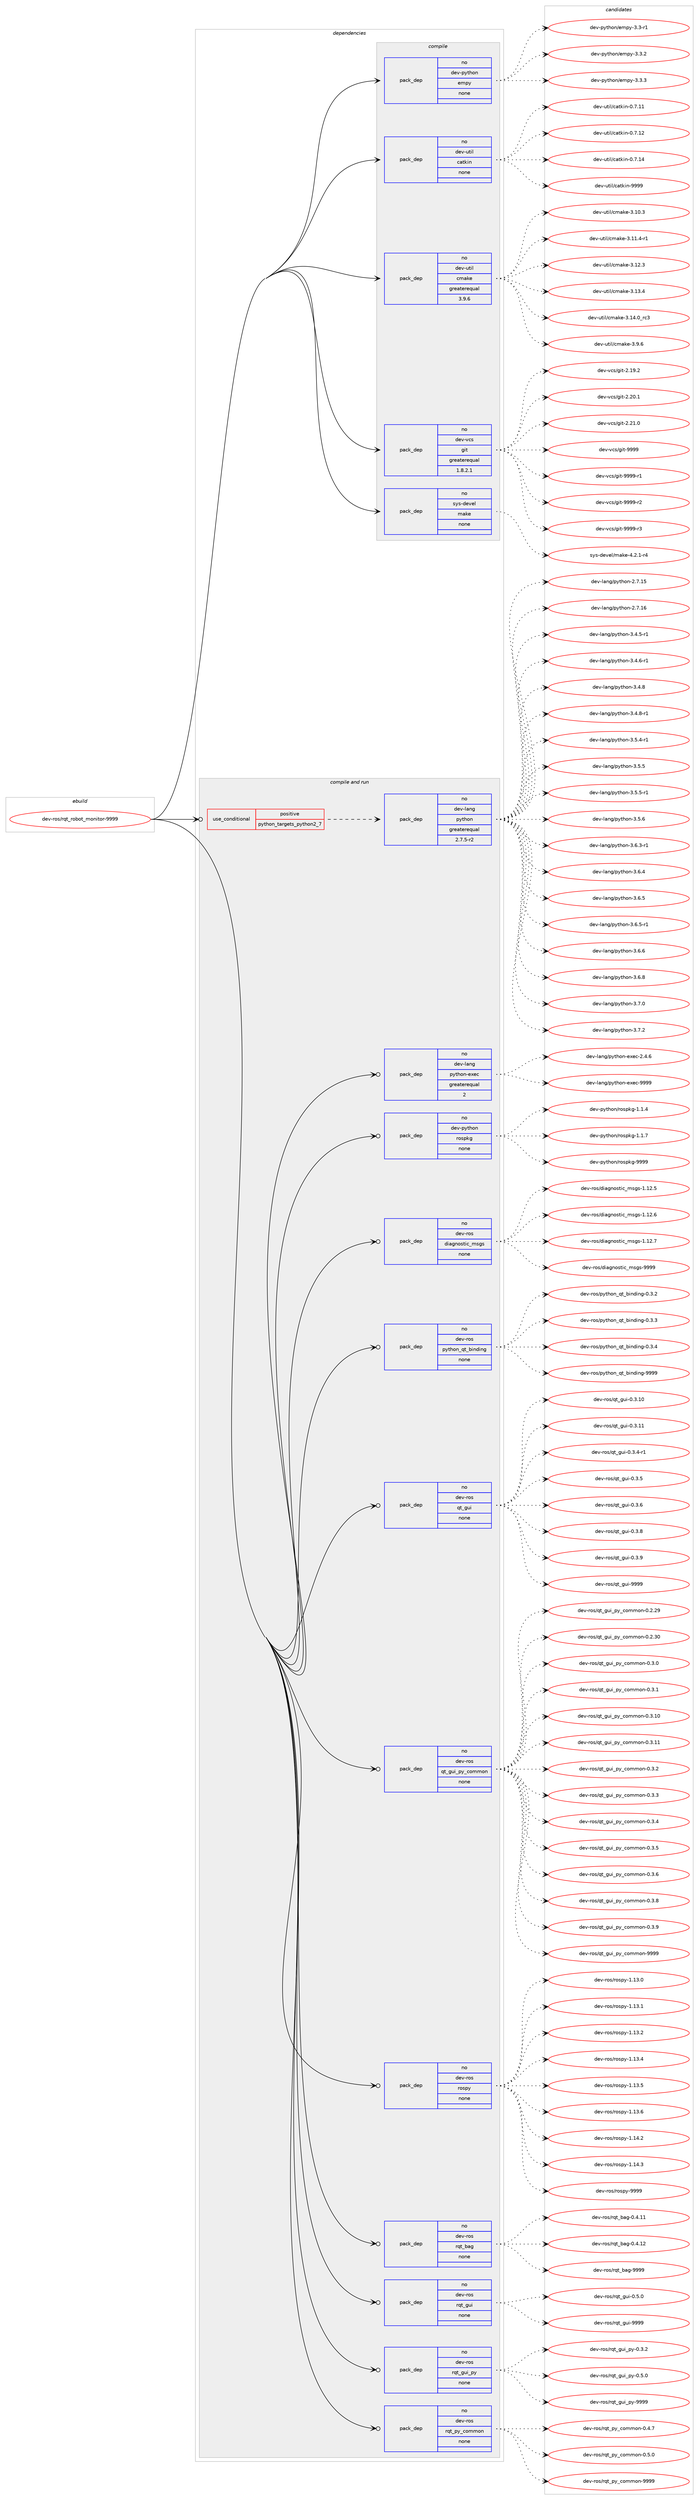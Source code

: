 digraph prolog {

# *************
# Graph options
# *************

newrank=true;
concentrate=true;
compound=true;
graph [rankdir=LR,fontname=Helvetica,fontsize=10,ranksep=1.5];#, ranksep=2.5, nodesep=0.2];
edge  [arrowhead=vee];
node  [fontname=Helvetica,fontsize=10];

# **********
# The ebuild
# **********

subgraph cluster_leftcol {
color=gray;
rank=same;
label=<<i>ebuild</i>>;
id [label="dev-ros/rqt_robot_monitor-9999", color=red, width=4, href="../dev-ros/rqt_robot_monitor-9999.svg"];
}

# ****************
# The dependencies
# ****************

subgraph cluster_midcol {
color=gray;
label=<<i>dependencies</i>>;
subgraph cluster_compile {
fillcolor="#eeeeee";
style=filled;
label=<<i>compile</i>>;
subgraph pack1056029 {
dependency1469959 [label=<<TABLE BORDER="0" CELLBORDER="1" CELLSPACING="0" CELLPADDING="4" WIDTH="220"><TR><TD ROWSPAN="6" CELLPADDING="30">pack_dep</TD></TR><TR><TD WIDTH="110">no</TD></TR><TR><TD>dev-python</TD></TR><TR><TD>empy</TD></TR><TR><TD>none</TD></TR><TR><TD></TD></TR></TABLE>>, shape=none, color=blue];
}
id:e -> dependency1469959:w [weight=20,style="solid",arrowhead="vee"];
subgraph pack1056030 {
dependency1469960 [label=<<TABLE BORDER="0" CELLBORDER="1" CELLSPACING="0" CELLPADDING="4" WIDTH="220"><TR><TD ROWSPAN="6" CELLPADDING="30">pack_dep</TD></TR><TR><TD WIDTH="110">no</TD></TR><TR><TD>dev-util</TD></TR><TR><TD>catkin</TD></TR><TR><TD>none</TD></TR><TR><TD></TD></TR></TABLE>>, shape=none, color=blue];
}
id:e -> dependency1469960:w [weight=20,style="solid",arrowhead="vee"];
subgraph pack1056031 {
dependency1469961 [label=<<TABLE BORDER="0" CELLBORDER="1" CELLSPACING="0" CELLPADDING="4" WIDTH="220"><TR><TD ROWSPAN="6" CELLPADDING="30">pack_dep</TD></TR><TR><TD WIDTH="110">no</TD></TR><TR><TD>dev-util</TD></TR><TR><TD>cmake</TD></TR><TR><TD>greaterequal</TD></TR><TR><TD>3.9.6</TD></TR></TABLE>>, shape=none, color=blue];
}
id:e -> dependency1469961:w [weight=20,style="solid",arrowhead="vee"];
subgraph pack1056032 {
dependency1469962 [label=<<TABLE BORDER="0" CELLBORDER="1" CELLSPACING="0" CELLPADDING="4" WIDTH="220"><TR><TD ROWSPAN="6" CELLPADDING="30">pack_dep</TD></TR><TR><TD WIDTH="110">no</TD></TR><TR><TD>dev-vcs</TD></TR><TR><TD>git</TD></TR><TR><TD>greaterequal</TD></TR><TR><TD>1.8.2.1</TD></TR></TABLE>>, shape=none, color=blue];
}
id:e -> dependency1469962:w [weight=20,style="solid",arrowhead="vee"];
subgraph pack1056033 {
dependency1469963 [label=<<TABLE BORDER="0" CELLBORDER="1" CELLSPACING="0" CELLPADDING="4" WIDTH="220"><TR><TD ROWSPAN="6" CELLPADDING="30">pack_dep</TD></TR><TR><TD WIDTH="110">no</TD></TR><TR><TD>sys-devel</TD></TR><TR><TD>make</TD></TR><TR><TD>none</TD></TR><TR><TD></TD></TR></TABLE>>, shape=none, color=blue];
}
id:e -> dependency1469963:w [weight=20,style="solid",arrowhead="vee"];
}
subgraph cluster_compileandrun {
fillcolor="#eeeeee";
style=filled;
label=<<i>compile and run</i>>;
subgraph cond390540 {
dependency1469964 [label=<<TABLE BORDER="0" CELLBORDER="1" CELLSPACING="0" CELLPADDING="4"><TR><TD ROWSPAN="3" CELLPADDING="10">use_conditional</TD></TR><TR><TD>positive</TD></TR><TR><TD>python_targets_python2_7</TD></TR></TABLE>>, shape=none, color=red];
subgraph pack1056034 {
dependency1469965 [label=<<TABLE BORDER="0" CELLBORDER="1" CELLSPACING="0" CELLPADDING="4" WIDTH="220"><TR><TD ROWSPAN="6" CELLPADDING="30">pack_dep</TD></TR><TR><TD WIDTH="110">no</TD></TR><TR><TD>dev-lang</TD></TR><TR><TD>python</TD></TR><TR><TD>greaterequal</TD></TR><TR><TD>2.7.5-r2</TD></TR></TABLE>>, shape=none, color=blue];
}
dependency1469964:e -> dependency1469965:w [weight=20,style="dashed",arrowhead="vee"];
}
id:e -> dependency1469964:w [weight=20,style="solid",arrowhead="odotvee"];
subgraph pack1056035 {
dependency1469966 [label=<<TABLE BORDER="0" CELLBORDER="1" CELLSPACING="0" CELLPADDING="4" WIDTH="220"><TR><TD ROWSPAN="6" CELLPADDING="30">pack_dep</TD></TR><TR><TD WIDTH="110">no</TD></TR><TR><TD>dev-lang</TD></TR><TR><TD>python-exec</TD></TR><TR><TD>greaterequal</TD></TR><TR><TD>2</TD></TR></TABLE>>, shape=none, color=blue];
}
id:e -> dependency1469966:w [weight=20,style="solid",arrowhead="odotvee"];
subgraph pack1056036 {
dependency1469967 [label=<<TABLE BORDER="0" CELLBORDER="1" CELLSPACING="0" CELLPADDING="4" WIDTH="220"><TR><TD ROWSPAN="6" CELLPADDING="30">pack_dep</TD></TR><TR><TD WIDTH="110">no</TD></TR><TR><TD>dev-python</TD></TR><TR><TD>rospkg</TD></TR><TR><TD>none</TD></TR><TR><TD></TD></TR></TABLE>>, shape=none, color=blue];
}
id:e -> dependency1469967:w [weight=20,style="solid",arrowhead="odotvee"];
subgraph pack1056037 {
dependency1469968 [label=<<TABLE BORDER="0" CELLBORDER="1" CELLSPACING="0" CELLPADDING="4" WIDTH="220"><TR><TD ROWSPAN="6" CELLPADDING="30">pack_dep</TD></TR><TR><TD WIDTH="110">no</TD></TR><TR><TD>dev-ros</TD></TR><TR><TD>diagnostic_msgs</TD></TR><TR><TD>none</TD></TR><TR><TD></TD></TR></TABLE>>, shape=none, color=blue];
}
id:e -> dependency1469968:w [weight=20,style="solid",arrowhead="odotvee"];
subgraph pack1056038 {
dependency1469969 [label=<<TABLE BORDER="0" CELLBORDER="1" CELLSPACING="0" CELLPADDING="4" WIDTH="220"><TR><TD ROWSPAN="6" CELLPADDING="30">pack_dep</TD></TR><TR><TD WIDTH="110">no</TD></TR><TR><TD>dev-ros</TD></TR><TR><TD>python_qt_binding</TD></TR><TR><TD>none</TD></TR><TR><TD></TD></TR></TABLE>>, shape=none, color=blue];
}
id:e -> dependency1469969:w [weight=20,style="solid",arrowhead="odotvee"];
subgraph pack1056039 {
dependency1469970 [label=<<TABLE BORDER="0" CELLBORDER="1" CELLSPACING="0" CELLPADDING="4" WIDTH="220"><TR><TD ROWSPAN="6" CELLPADDING="30">pack_dep</TD></TR><TR><TD WIDTH="110">no</TD></TR><TR><TD>dev-ros</TD></TR><TR><TD>qt_gui</TD></TR><TR><TD>none</TD></TR><TR><TD></TD></TR></TABLE>>, shape=none, color=blue];
}
id:e -> dependency1469970:w [weight=20,style="solid",arrowhead="odotvee"];
subgraph pack1056040 {
dependency1469971 [label=<<TABLE BORDER="0" CELLBORDER="1" CELLSPACING="0" CELLPADDING="4" WIDTH="220"><TR><TD ROWSPAN="6" CELLPADDING="30">pack_dep</TD></TR><TR><TD WIDTH="110">no</TD></TR><TR><TD>dev-ros</TD></TR><TR><TD>qt_gui_py_common</TD></TR><TR><TD>none</TD></TR><TR><TD></TD></TR></TABLE>>, shape=none, color=blue];
}
id:e -> dependency1469971:w [weight=20,style="solid",arrowhead="odotvee"];
subgraph pack1056041 {
dependency1469972 [label=<<TABLE BORDER="0" CELLBORDER="1" CELLSPACING="0" CELLPADDING="4" WIDTH="220"><TR><TD ROWSPAN="6" CELLPADDING="30">pack_dep</TD></TR><TR><TD WIDTH="110">no</TD></TR><TR><TD>dev-ros</TD></TR><TR><TD>rospy</TD></TR><TR><TD>none</TD></TR><TR><TD></TD></TR></TABLE>>, shape=none, color=blue];
}
id:e -> dependency1469972:w [weight=20,style="solid",arrowhead="odotvee"];
subgraph pack1056042 {
dependency1469973 [label=<<TABLE BORDER="0" CELLBORDER="1" CELLSPACING="0" CELLPADDING="4" WIDTH="220"><TR><TD ROWSPAN="6" CELLPADDING="30">pack_dep</TD></TR><TR><TD WIDTH="110">no</TD></TR><TR><TD>dev-ros</TD></TR><TR><TD>rqt_bag</TD></TR><TR><TD>none</TD></TR><TR><TD></TD></TR></TABLE>>, shape=none, color=blue];
}
id:e -> dependency1469973:w [weight=20,style="solid",arrowhead="odotvee"];
subgraph pack1056043 {
dependency1469974 [label=<<TABLE BORDER="0" CELLBORDER="1" CELLSPACING="0" CELLPADDING="4" WIDTH="220"><TR><TD ROWSPAN="6" CELLPADDING="30">pack_dep</TD></TR><TR><TD WIDTH="110">no</TD></TR><TR><TD>dev-ros</TD></TR><TR><TD>rqt_gui</TD></TR><TR><TD>none</TD></TR><TR><TD></TD></TR></TABLE>>, shape=none, color=blue];
}
id:e -> dependency1469974:w [weight=20,style="solid",arrowhead="odotvee"];
subgraph pack1056044 {
dependency1469975 [label=<<TABLE BORDER="0" CELLBORDER="1" CELLSPACING="0" CELLPADDING="4" WIDTH="220"><TR><TD ROWSPAN="6" CELLPADDING="30">pack_dep</TD></TR><TR><TD WIDTH="110">no</TD></TR><TR><TD>dev-ros</TD></TR><TR><TD>rqt_gui_py</TD></TR><TR><TD>none</TD></TR><TR><TD></TD></TR></TABLE>>, shape=none, color=blue];
}
id:e -> dependency1469975:w [weight=20,style="solid",arrowhead="odotvee"];
subgraph pack1056045 {
dependency1469976 [label=<<TABLE BORDER="0" CELLBORDER="1" CELLSPACING="0" CELLPADDING="4" WIDTH="220"><TR><TD ROWSPAN="6" CELLPADDING="30">pack_dep</TD></TR><TR><TD WIDTH="110">no</TD></TR><TR><TD>dev-ros</TD></TR><TR><TD>rqt_py_common</TD></TR><TR><TD>none</TD></TR><TR><TD></TD></TR></TABLE>>, shape=none, color=blue];
}
id:e -> dependency1469976:w [weight=20,style="solid",arrowhead="odotvee"];
}
subgraph cluster_run {
fillcolor="#eeeeee";
style=filled;
label=<<i>run</i>>;
}
}

# **************
# The candidates
# **************

subgraph cluster_choices {
rank=same;
color=gray;
label=<<i>candidates</i>>;

subgraph choice1056029 {
color=black;
nodesep=1;
choice1001011184511212111610411111047101109112121455146514511449 [label="dev-python/empy-3.3-r1", color=red, width=4,href="../dev-python/empy-3.3-r1.svg"];
choice1001011184511212111610411111047101109112121455146514650 [label="dev-python/empy-3.3.2", color=red, width=4,href="../dev-python/empy-3.3.2.svg"];
choice1001011184511212111610411111047101109112121455146514651 [label="dev-python/empy-3.3.3", color=red, width=4,href="../dev-python/empy-3.3.3.svg"];
dependency1469959:e -> choice1001011184511212111610411111047101109112121455146514511449:w [style=dotted,weight="100"];
dependency1469959:e -> choice1001011184511212111610411111047101109112121455146514650:w [style=dotted,weight="100"];
dependency1469959:e -> choice1001011184511212111610411111047101109112121455146514651:w [style=dotted,weight="100"];
}
subgraph choice1056030 {
color=black;
nodesep=1;
choice1001011184511711610510847999711610710511045484655464949 [label="dev-util/catkin-0.7.11", color=red, width=4,href="../dev-util/catkin-0.7.11.svg"];
choice1001011184511711610510847999711610710511045484655464950 [label="dev-util/catkin-0.7.12", color=red, width=4,href="../dev-util/catkin-0.7.12.svg"];
choice1001011184511711610510847999711610710511045484655464952 [label="dev-util/catkin-0.7.14", color=red, width=4,href="../dev-util/catkin-0.7.14.svg"];
choice100101118451171161051084799971161071051104557575757 [label="dev-util/catkin-9999", color=red, width=4,href="../dev-util/catkin-9999.svg"];
dependency1469960:e -> choice1001011184511711610510847999711610710511045484655464949:w [style=dotted,weight="100"];
dependency1469960:e -> choice1001011184511711610510847999711610710511045484655464950:w [style=dotted,weight="100"];
dependency1469960:e -> choice1001011184511711610510847999711610710511045484655464952:w [style=dotted,weight="100"];
dependency1469960:e -> choice100101118451171161051084799971161071051104557575757:w [style=dotted,weight="100"];
}
subgraph choice1056031 {
color=black;
nodesep=1;
choice1001011184511711610510847991099710710145514649484651 [label="dev-util/cmake-3.10.3", color=red, width=4,href="../dev-util/cmake-3.10.3.svg"];
choice10010111845117116105108479910997107101455146494946524511449 [label="dev-util/cmake-3.11.4-r1", color=red, width=4,href="../dev-util/cmake-3.11.4-r1.svg"];
choice1001011184511711610510847991099710710145514649504651 [label="dev-util/cmake-3.12.3", color=red, width=4,href="../dev-util/cmake-3.12.3.svg"];
choice1001011184511711610510847991099710710145514649514652 [label="dev-util/cmake-3.13.4", color=red, width=4,href="../dev-util/cmake-3.13.4.svg"];
choice1001011184511711610510847991099710710145514649524648951149951 [label="dev-util/cmake-3.14.0_rc3", color=red, width=4,href="../dev-util/cmake-3.14.0_rc3.svg"];
choice10010111845117116105108479910997107101455146574654 [label="dev-util/cmake-3.9.6", color=red, width=4,href="../dev-util/cmake-3.9.6.svg"];
dependency1469961:e -> choice1001011184511711610510847991099710710145514649484651:w [style=dotted,weight="100"];
dependency1469961:e -> choice10010111845117116105108479910997107101455146494946524511449:w [style=dotted,weight="100"];
dependency1469961:e -> choice1001011184511711610510847991099710710145514649504651:w [style=dotted,weight="100"];
dependency1469961:e -> choice1001011184511711610510847991099710710145514649514652:w [style=dotted,weight="100"];
dependency1469961:e -> choice1001011184511711610510847991099710710145514649524648951149951:w [style=dotted,weight="100"];
dependency1469961:e -> choice10010111845117116105108479910997107101455146574654:w [style=dotted,weight="100"];
}
subgraph choice1056032 {
color=black;
nodesep=1;
choice10010111845118991154710310511645504649574650 [label="dev-vcs/git-2.19.2", color=red, width=4,href="../dev-vcs/git-2.19.2.svg"];
choice10010111845118991154710310511645504650484649 [label="dev-vcs/git-2.20.1", color=red, width=4,href="../dev-vcs/git-2.20.1.svg"];
choice10010111845118991154710310511645504650494648 [label="dev-vcs/git-2.21.0", color=red, width=4,href="../dev-vcs/git-2.21.0.svg"];
choice1001011184511899115471031051164557575757 [label="dev-vcs/git-9999", color=red, width=4,href="../dev-vcs/git-9999.svg"];
choice10010111845118991154710310511645575757574511449 [label="dev-vcs/git-9999-r1", color=red, width=4,href="../dev-vcs/git-9999-r1.svg"];
choice10010111845118991154710310511645575757574511450 [label="dev-vcs/git-9999-r2", color=red, width=4,href="../dev-vcs/git-9999-r2.svg"];
choice10010111845118991154710310511645575757574511451 [label="dev-vcs/git-9999-r3", color=red, width=4,href="../dev-vcs/git-9999-r3.svg"];
dependency1469962:e -> choice10010111845118991154710310511645504649574650:w [style=dotted,weight="100"];
dependency1469962:e -> choice10010111845118991154710310511645504650484649:w [style=dotted,weight="100"];
dependency1469962:e -> choice10010111845118991154710310511645504650494648:w [style=dotted,weight="100"];
dependency1469962:e -> choice1001011184511899115471031051164557575757:w [style=dotted,weight="100"];
dependency1469962:e -> choice10010111845118991154710310511645575757574511449:w [style=dotted,weight="100"];
dependency1469962:e -> choice10010111845118991154710310511645575757574511450:w [style=dotted,weight="100"];
dependency1469962:e -> choice10010111845118991154710310511645575757574511451:w [style=dotted,weight="100"];
}
subgraph choice1056033 {
color=black;
nodesep=1;
choice1151211154510010111810110847109971071014552465046494511452 [label="sys-devel/make-4.2.1-r4", color=red, width=4,href="../sys-devel/make-4.2.1-r4.svg"];
dependency1469963:e -> choice1151211154510010111810110847109971071014552465046494511452:w [style=dotted,weight="100"];
}
subgraph choice1056034 {
color=black;
nodesep=1;
choice10010111845108971101034711212111610411111045504655464953 [label="dev-lang/python-2.7.15", color=red, width=4,href="../dev-lang/python-2.7.15.svg"];
choice10010111845108971101034711212111610411111045504655464954 [label="dev-lang/python-2.7.16", color=red, width=4,href="../dev-lang/python-2.7.16.svg"];
choice1001011184510897110103471121211161041111104551465246534511449 [label="dev-lang/python-3.4.5-r1", color=red, width=4,href="../dev-lang/python-3.4.5-r1.svg"];
choice1001011184510897110103471121211161041111104551465246544511449 [label="dev-lang/python-3.4.6-r1", color=red, width=4,href="../dev-lang/python-3.4.6-r1.svg"];
choice100101118451089711010347112121116104111110455146524656 [label="dev-lang/python-3.4.8", color=red, width=4,href="../dev-lang/python-3.4.8.svg"];
choice1001011184510897110103471121211161041111104551465246564511449 [label="dev-lang/python-3.4.8-r1", color=red, width=4,href="../dev-lang/python-3.4.8-r1.svg"];
choice1001011184510897110103471121211161041111104551465346524511449 [label="dev-lang/python-3.5.4-r1", color=red, width=4,href="../dev-lang/python-3.5.4-r1.svg"];
choice100101118451089711010347112121116104111110455146534653 [label="dev-lang/python-3.5.5", color=red, width=4,href="../dev-lang/python-3.5.5.svg"];
choice1001011184510897110103471121211161041111104551465346534511449 [label="dev-lang/python-3.5.5-r1", color=red, width=4,href="../dev-lang/python-3.5.5-r1.svg"];
choice100101118451089711010347112121116104111110455146534654 [label="dev-lang/python-3.5.6", color=red, width=4,href="../dev-lang/python-3.5.6.svg"];
choice1001011184510897110103471121211161041111104551465446514511449 [label="dev-lang/python-3.6.3-r1", color=red, width=4,href="../dev-lang/python-3.6.3-r1.svg"];
choice100101118451089711010347112121116104111110455146544652 [label="dev-lang/python-3.6.4", color=red, width=4,href="../dev-lang/python-3.6.4.svg"];
choice100101118451089711010347112121116104111110455146544653 [label="dev-lang/python-3.6.5", color=red, width=4,href="../dev-lang/python-3.6.5.svg"];
choice1001011184510897110103471121211161041111104551465446534511449 [label="dev-lang/python-3.6.5-r1", color=red, width=4,href="../dev-lang/python-3.6.5-r1.svg"];
choice100101118451089711010347112121116104111110455146544654 [label="dev-lang/python-3.6.6", color=red, width=4,href="../dev-lang/python-3.6.6.svg"];
choice100101118451089711010347112121116104111110455146544656 [label="dev-lang/python-3.6.8", color=red, width=4,href="../dev-lang/python-3.6.8.svg"];
choice100101118451089711010347112121116104111110455146554648 [label="dev-lang/python-3.7.0", color=red, width=4,href="../dev-lang/python-3.7.0.svg"];
choice100101118451089711010347112121116104111110455146554650 [label="dev-lang/python-3.7.2", color=red, width=4,href="../dev-lang/python-3.7.2.svg"];
dependency1469965:e -> choice10010111845108971101034711212111610411111045504655464953:w [style=dotted,weight="100"];
dependency1469965:e -> choice10010111845108971101034711212111610411111045504655464954:w [style=dotted,weight="100"];
dependency1469965:e -> choice1001011184510897110103471121211161041111104551465246534511449:w [style=dotted,weight="100"];
dependency1469965:e -> choice1001011184510897110103471121211161041111104551465246544511449:w [style=dotted,weight="100"];
dependency1469965:e -> choice100101118451089711010347112121116104111110455146524656:w [style=dotted,weight="100"];
dependency1469965:e -> choice1001011184510897110103471121211161041111104551465246564511449:w [style=dotted,weight="100"];
dependency1469965:e -> choice1001011184510897110103471121211161041111104551465346524511449:w [style=dotted,weight="100"];
dependency1469965:e -> choice100101118451089711010347112121116104111110455146534653:w [style=dotted,weight="100"];
dependency1469965:e -> choice1001011184510897110103471121211161041111104551465346534511449:w [style=dotted,weight="100"];
dependency1469965:e -> choice100101118451089711010347112121116104111110455146534654:w [style=dotted,weight="100"];
dependency1469965:e -> choice1001011184510897110103471121211161041111104551465446514511449:w [style=dotted,weight="100"];
dependency1469965:e -> choice100101118451089711010347112121116104111110455146544652:w [style=dotted,weight="100"];
dependency1469965:e -> choice100101118451089711010347112121116104111110455146544653:w [style=dotted,weight="100"];
dependency1469965:e -> choice1001011184510897110103471121211161041111104551465446534511449:w [style=dotted,weight="100"];
dependency1469965:e -> choice100101118451089711010347112121116104111110455146544654:w [style=dotted,weight="100"];
dependency1469965:e -> choice100101118451089711010347112121116104111110455146544656:w [style=dotted,weight="100"];
dependency1469965:e -> choice100101118451089711010347112121116104111110455146554648:w [style=dotted,weight="100"];
dependency1469965:e -> choice100101118451089711010347112121116104111110455146554650:w [style=dotted,weight="100"];
}
subgraph choice1056035 {
color=black;
nodesep=1;
choice1001011184510897110103471121211161041111104510112010199455046524654 [label="dev-lang/python-exec-2.4.6", color=red, width=4,href="../dev-lang/python-exec-2.4.6.svg"];
choice10010111845108971101034711212111610411111045101120101994557575757 [label="dev-lang/python-exec-9999", color=red, width=4,href="../dev-lang/python-exec-9999.svg"];
dependency1469966:e -> choice1001011184510897110103471121211161041111104510112010199455046524654:w [style=dotted,weight="100"];
dependency1469966:e -> choice10010111845108971101034711212111610411111045101120101994557575757:w [style=dotted,weight="100"];
}
subgraph choice1056036 {
color=black;
nodesep=1;
choice1001011184511212111610411111047114111115112107103454946494652 [label="dev-python/rospkg-1.1.4", color=red, width=4,href="../dev-python/rospkg-1.1.4.svg"];
choice1001011184511212111610411111047114111115112107103454946494655 [label="dev-python/rospkg-1.1.7", color=red, width=4,href="../dev-python/rospkg-1.1.7.svg"];
choice10010111845112121116104111110471141111151121071034557575757 [label="dev-python/rospkg-9999", color=red, width=4,href="../dev-python/rospkg-9999.svg"];
dependency1469967:e -> choice1001011184511212111610411111047114111115112107103454946494652:w [style=dotted,weight="100"];
dependency1469967:e -> choice1001011184511212111610411111047114111115112107103454946494655:w [style=dotted,weight="100"];
dependency1469967:e -> choice10010111845112121116104111110471141111151121071034557575757:w [style=dotted,weight="100"];
}
subgraph choice1056037 {
color=black;
nodesep=1;
choice100101118451141111154710010597103110111115116105999510911510311545494649504653 [label="dev-ros/diagnostic_msgs-1.12.5", color=red, width=4,href="../dev-ros/diagnostic_msgs-1.12.5.svg"];
choice100101118451141111154710010597103110111115116105999510911510311545494649504654 [label="dev-ros/diagnostic_msgs-1.12.6", color=red, width=4,href="../dev-ros/diagnostic_msgs-1.12.6.svg"];
choice100101118451141111154710010597103110111115116105999510911510311545494649504655 [label="dev-ros/diagnostic_msgs-1.12.7", color=red, width=4,href="../dev-ros/diagnostic_msgs-1.12.7.svg"];
choice10010111845114111115471001059710311011111511610599951091151031154557575757 [label="dev-ros/diagnostic_msgs-9999", color=red, width=4,href="../dev-ros/diagnostic_msgs-9999.svg"];
dependency1469968:e -> choice100101118451141111154710010597103110111115116105999510911510311545494649504653:w [style=dotted,weight="100"];
dependency1469968:e -> choice100101118451141111154710010597103110111115116105999510911510311545494649504654:w [style=dotted,weight="100"];
dependency1469968:e -> choice100101118451141111154710010597103110111115116105999510911510311545494649504655:w [style=dotted,weight="100"];
dependency1469968:e -> choice10010111845114111115471001059710311011111511610599951091151031154557575757:w [style=dotted,weight="100"];
}
subgraph choice1056038 {
color=black;
nodesep=1;
choice1001011184511411111547112121116104111110951131169598105110100105110103454846514650 [label="dev-ros/python_qt_binding-0.3.2", color=red, width=4,href="../dev-ros/python_qt_binding-0.3.2.svg"];
choice1001011184511411111547112121116104111110951131169598105110100105110103454846514651 [label="dev-ros/python_qt_binding-0.3.3", color=red, width=4,href="../dev-ros/python_qt_binding-0.3.3.svg"];
choice1001011184511411111547112121116104111110951131169598105110100105110103454846514652 [label="dev-ros/python_qt_binding-0.3.4", color=red, width=4,href="../dev-ros/python_qt_binding-0.3.4.svg"];
choice10010111845114111115471121211161041111109511311695981051101001051101034557575757 [label="dev-ros/python_qt_binding-9999", color=red, width=4,href="../dev-ros/python_qt_binding-9999.svg"];
dependency1469969:e -> choice1001011184511411111547112121116104111110951131169598105110100105110103454846514650:w [style=dotted,weight="100"];
dependency1469969:e -> choice1001011184511411111547112121116104111110951131169598105110100105110103454846514651:w [style=dotted,weight="100"];
dependency1469969:e -> choice1001011184511411111547112121116104111110951131169598105110100105110103454846514652:w [style=dotted,weight="100"];
dependency1469969:e -> choice10010111845114111115471121211161041111109511311695981051101001051101034557575757:w [style=dotted,weight="100"];
}
subgraph choice1056039 {
color=black;
nodesep=1;
choice10010111845114111115471131169510311710545484651464948 [label="dev-ros/qt_gui-0.3.10", color=red, width=4,href="../dev-ros/qt_gui-0.3.10.svg"];
choice10010111845114111115471131169510311710545484651464949 [label="dev-ros/qt_gui-0.3.11", color=red, width=4,href="../dev-ros/qt_gui-0.3.11.svg"];
choice1001011184511411111547113116951031171054548465146524511449 [label="dev-ros/qt_gui-0.3.4-r1", color=red, width=4,href="../dev-ros/qt_gui-0.3.4-r1.svg"];
choice100101118451141111154711311695103117105454846514653 [label="dev-ros/qt_gui-0.3.5", color=red, width=4,href="../dev-ros/qt_gui-0.3.5.svg"];
choice100101118451141111154711311695103117105454846514654 [label="dev-ros/qt_gui-0.3.6", color=red, width=4,href="../dev-ros/qt_gui-0.3.6.svg"];
choice100101118451141111154711311695103117105454846514656 [label="dev-ros/qt_gui-0.3.8", color=red, width=4,href="../dev-ros/qt_gui-0.3.8.svg"];
choice100101118451141111154711311695103117105454846514657 [label="dev-ros/qt_gui-0.3.9", color=red, width=4,href="../dev-ros/qt_gui-0.3.9.svg"];
choice1001011184511411111547113116951031171054557575757 [label="dev-ros/qt_gui-9999", color=red, width=4,href="../dev-ros/qt_gui-9999.svg"];
dependency1469970:e -> choice10010111845114111115471131169510311710545484651464948:w [style=dotted,weight="100"];
dependency1469970:e -> choice10010111845114111115471131169510311710545484651464949:w [style=dotted,weight="100"];
dependency1469970:e -> choice1001011184511411111547113116951031171054548465146524511449:w [style=dotted,weight="100"];
dependency1469970:e -> choice100101118451141111154711311695103117105454846514653:w [style=dotted,weight="100"];
dependency1469970:e -> choice100101118451141111154711311695103117105454846514654:w [style=dotted,weight="100"];
dependency1469970:e -> choice100101118451141111154711311695103117105454846514656:w [style=dotted,weight="100"];
dependency1469970:e -> choice100101118451141111154711311695103117105454846514657:w [style=dotted,weight="100"];
dependency1469970:e -> choice1001011184511411111547113116951031171054557575757:w [style=dotted,weight="100"];
}
subgraph choice1056040 {
color=black;
nodesep=1;
choice10010111845114111115471131169510311710595112121959911110910911111045484650465057 [label="dev-ros/qt_gui_py_common-0.2.29", color=red, width=4,href="../dev-ros/qt_gui_py_common-0.2.29.svg"];
choice10010111845114111115471131169510311710595112121959911110910911111045484650465148 [label="dev-ros/qt_gui_py_common-0.2.30", color=red, width=4,href="../dev-ros/qt_gui_py_common-0.2.30.svg"];
choice100101118451141111154711311695103117105951121219599111109109111110454846514648 [label="dev-ros/qt_gui_py_common-0.3.0", color=red, width=4,href="../dev-ros/qt_gui_py_common-0.3.0.svg"];
choice100101118451141111154711311695103117105951121219599111109109111110454846514649 [label="dev-ros/qt_gui_py_common-0.3.1", color=red, width=4,href="../dev-ros/qt_gui_py_common-0.3.1.svg"];
choice10010111845114111115471131169510311710595112121959911110910911111045484651464948 [label="dev-ros/qt_gui_py_common-0.3.10", color=red, width=4,href="../dev-ros/qt_gui_py_common-0.3.10.svg"];
choice10010111845114111115471131169510311710595112121959911110910911111045484651464949 [label="dev-ros/qt_gui_py_common-0.3.11", color=red, width=4,href="../dev-ros/qt_gui_py_common-0.3.11.svg"];
choice100101118451141111154711311695103117105951121219599111109109111110454846514650 [label="dev-ros/qt_gui_py_common-0.3.2", color=red, width=4,href="../dev-ros/qt_gui_py_common-0.3.2.svg"];
choice100101118451141111154711311695103117105951121219599111109109111110454846514651 [label="dev-ros/qt_gui_py_common-0.3.3", color=red, width=4,href="../dev-ros/qt_gui_py_common-0.3.3.svg"];
choice100101118451141111154711311695103117105951121219599111109109111110454846514652 [label="dev-ros/qt_gui_py_common-0.3.4", color=red, width=4,href="../dev-ros/qt_gui_py_common-0.3.4.svg"];
choice100101118451141111154711311695103117105951121219599111109109111110454846514653 [label="dev-ros/qt_gui_py_common-0.3.5", color=red, width=4,href="../dev-ros/qt_gui_py_common-0.3.5.svg"];
choice100101118451141111154711311695103117105951121219599111109109111110454846514654 [label="dev-ros/qt_gui_py_common-0.3.6", color=red, width=4,href="../dev-ros/qt_gui_py_common-0.3.6.svg"];
choice100101118451141111154711311695103117105951121219599111109109111110454846514656 [label="dev-ros/qt_gui_py_common-0.3.8", color=red, width=4,href="../dev-ros/qt_gui_py_common-0.3.8.svg"];
choice100101118451141111154711311695103117105951121219599111109109111110454846514657 [label="dev-ros/qt_gui_py_common-0.3.9", color=red, width=4,href="../dev-ros/qt_gui_py_common-0.3.9.svg"];
choice1001011184511411111547113116951031171059511212195991111091091111104557575757 [label="dev-ros/qt_gui_py_common-9999", color=red, width=4,href="../dev-ros/qt_gui_py_common-9999.svg"];
dependency1469971:e -> choice10010111845114111115471131169510311710595112121959911110910911111045484650465057:w [style=dotted,weight="100"];
dependency1469971:e -> choice10010111845114111115471131169510311710595112121959911110910911111045484650465148:w [style=dotted,weight="100"];
dependency1469971:e -> choice100101118451141111154711311695103117105951121219599111109109111110454846514648:w [style=dotted,weight="100"];
dependency1469971:e -> choice100101118451141111154711311695103117105951121219599111109109111110454846514649:w [style=dotted,weight="100"];
dependency1469971:e -> choice10010111845114111115471131169510311710595112121959911110910911111045484651464948:w [style=dotted,weight="100"];
dependency1469971:e -> choice10010111845114111115471131169510311710595112121959911110910911111045484651464949:w [style=dotted,weight="100"];
dependency1469971:e -> choice100101118451141111154711311695103117105951121219599111109109111110454846514650:w [style=dotted,weight="100"];
dependency1469971:e -> choice100101118451141111154711311695103117105951121219599111109109111110454846514651:w [style=dotted,weight="100"];
dependency1469971:e -> choice100101118451141111154711311695103117105951121219599111109109111110454846514652:w [style=dotted,weight="100"];
dependency1469971:e -> choice100101118451141111154711311695103117105951121219599111109109111110454846514653:w [style=dotted,weight="100"];
dependency1469971:e -> choice100101118451141111154711311695103117105951121219599111109109111110454846514654:w [style=dotted,weight="100"];
dependency1469971:e -> choice100101118451141111154711311695103117105951121219599111109109111110454846514656:w [style=dotted,weight="100"];
dependency1469971:e -> choice100101118451141111154711311695103117105951121219599111109109111110454846514657:w [style=dotted,weight="100"];
dependency1469971:e -> choice1001011184511411111547113116951031171059511212195991111091091111104557575757:w [style=dotted,weight="100"];
}
subgraph choice1056041 {
color=black;
nodesep=1;
choice100101118451141111154711411111511212145494649514648 [label="dev-ros/rospy-1.13.0", color=red, width=4,href="../dev-ros/rospy-1.13.0.svg"];
choice100101118451141111154711411111511212145494649514649 [label="dev-ros/rospy-1.13.1", color=red, width=4,href="../dev-ros/rospy-1.13.1.svg"];
choice100101118451141111154711411111511212145494649514650 [label="dev-ros/rospy-1.13.2", color=red, width=4,href="../dev-ros/rospy-1.13.2.svg"];
choice100101118451141111154711411111511212145494649514652 [label="dev-ros/rospy-1.13.4", color=red, width=4,href="../dev-ros/rospy-1.13.4.svg"];
choice100101118451141111154711411111511212145494649514653 [label="dev-ros/rospy-1.13.5", color=red, width=4,href="../dev-ros/rospy-1.13.5.svg"];
choice100101118451141111154711411111511212145494649514654 [label="dev-ros/rospy-1.13.6", color=red, width=4,href="../dev-ros/rospy-1.13.6.svg"];
choice100101118451141111154711411111511212145494649524650 [label="dev-ros/rospy-1.14.2", color=red, width=4,href="../dev-ros/rospy-1.14.2.svg"];
choice100101118451141111154711411111511212145494649524651 [label="dev-ros/rospy-1.14.3", color=red, width=4,href="../dev-ros/rospy-1.14.3.svg"];
choice10010111845114111115471141111151121214557575757 [label="dev-ros/rospy-9999", color=red, width=4,href="../dev-ros/rospy-9999.svg"];
dependency1469972:e -> choice100101118451141111154711411111511212145494649514648:w [style=dotted,weight="100"];
dependency1469972:e -> choice100101118451141111154711411111511212145494649514649:w [style=dotted,weight="100"];
dependency1469972:e -> choice100101118451141111154711411111511212145494649514650:w [style=dotted,weight="100"];
dependency1469972:e -> choice100101118451141111154711411111511212145494649514652:w [style=dotted,weight="100"];
dependency1469972:e -> choice100101118451141111154711411111511212145494649514653:w [style=dotted,weight="100"];
dependency1469972:e -> choice100101118451141111154711411111511212145494649514654:w [style=dotted,weight="100"];
dependency1469972:e -> choice100101118451141111154711411111511212145494649524650:w [style=dotted,weight="100"];
dependency1469972:e -> choice100101118451141111154711411111511212145494649524651:w [style=dotted,weight="100"];
dependency1469972:e -> choice10010111845114111115471141111151121214557575757:w [style=dotted,weight="100"];
}
subgraph choice1056042 {
color=black;
nodesep=1;
choice100101118451141111154711411311695989710345484652464949 [label="dev-ros/rqt_bag-0.4.11", color=red, width=4,href="../dev-ros/rqt_bag-0.4.11.svg"];
choice100101118451141111154711411311695989710345484652464950 [label="dev-ros/rqt_bag-0.4.12", color=red, width=4,href="../dev-ros/rqt_bag-0.4.12.svg"];
choice10010111845114111115471141131169598971034557575757 [label="dev-ros/rqt_bag-9999", color=red, width=4,href="../dev-ros/rqt_bag-9999.svg"];
dependency1469973:e -> choice100101118451141111154711411311695989710345484652464949:w [style=dotted,weight="100"];
dependency1469973:e -> choice100101118451141111154711411311695989710345484652464950:w [style=dotted,weight="100"];
dependency1469973:e -> choice10010111845114111115471141131169598971034557575757:w [style=dotted,weight="100"];
}
subgraph choice1056043 {
color=black;
nodesep=1;
choice100101118451141111154711411311695103117105454846534648 [label="dev-ros/rqt_gui-0.5.0", color=red, width=4,href="../dev-ros/rqt_gui-0.5.0.svg"];
choice1001011184511411111547114113116951031171054557575757 [label="dev-ros/rqt_gui-9999", color=red, width=4,href="../dev-ros/rqt_gui-9999.svg"];
dependency1469974:e -> choice100101118451141111154711411311695103117105454846534648:w [style=dotted,weight="100"];
dependency1469974:e -> choice1001011184511411111547114113116951031171054557575757:w [style=dotted,weight="100"];
}
subgraph choice1056044 {
color=black;
nodesep=1;
choice10010111845114111115471141131169510311710595112121454846514650 [label="dev-ros/rqt_gui_py-0.3.2", color=red, width=4,href="../dev-ros/rqt_gui_py-0.3.2.svg"];
choice10010111845114111115471141131169510311710595112121454846534648 [label="dev-ros/rqt_gui_py-0.5.0", color=red, width=4,href="../dev-ros/rqt_gui_py-0.5.0.svg"];
choice100101118451141111154711411311695103117105951121214557575757 [label="dev-ros/rqt_gui_py-9999", color=red, width=4,href="../dev-ros/rqt_gui_py-9999.svg"];
dependency1469975:e -> choice10010111845114111115471141131169510311710595112121454846514650:w [style=dotted,weight="100"];
dependency1469975:e -> choice10010111845114111115471141131169510311710595112121454846534648:w [style=dotted,weight="100"];
dependency1469975:e -> choice100101118451141111154711411311695103117105951121214557575757:w [style=dotted,weight="100"];
}
subgraph choice1056045 {
color=black;
nodesep=1;
choice1001011184511411111547114113116951121219599111109109111110454846524655 [label="dev-ros/rqt_py_common-0.4.7", color=red, width=4,href="../dev-ros/rqt_py_common-0.4.7.svg"];
choice1001011184511411111547114113116951121219599111109109111110454846534648 [label="dev-ros/rqt_py_common-0.5.0", color=red, width=4,href="../dev-ros/rqt_py_common-0.5.0.svg"];
choice10010111845114111115471141131169511212195991111091091111104557575757 [label="dev-ros/rqt_py_common-9999", color=red, width=4,href="../dev-ros/rqt_py_common-9999.svg"];
dependency1469976:e -> choice1001011184511411111547114113116951121219599111109109111110454846524655:w [style=dotted,weight="100"];
dependency1469976:e -> choice1001011184511411111547114113116951121219599111109109111110454846534648:w [style=dotted,weight="100"];
dependency1469976:e -> choice10010111845114111115471141131169511212195991111091091111104557575757:w [style=dotted,weight="100"];
}
}

}
